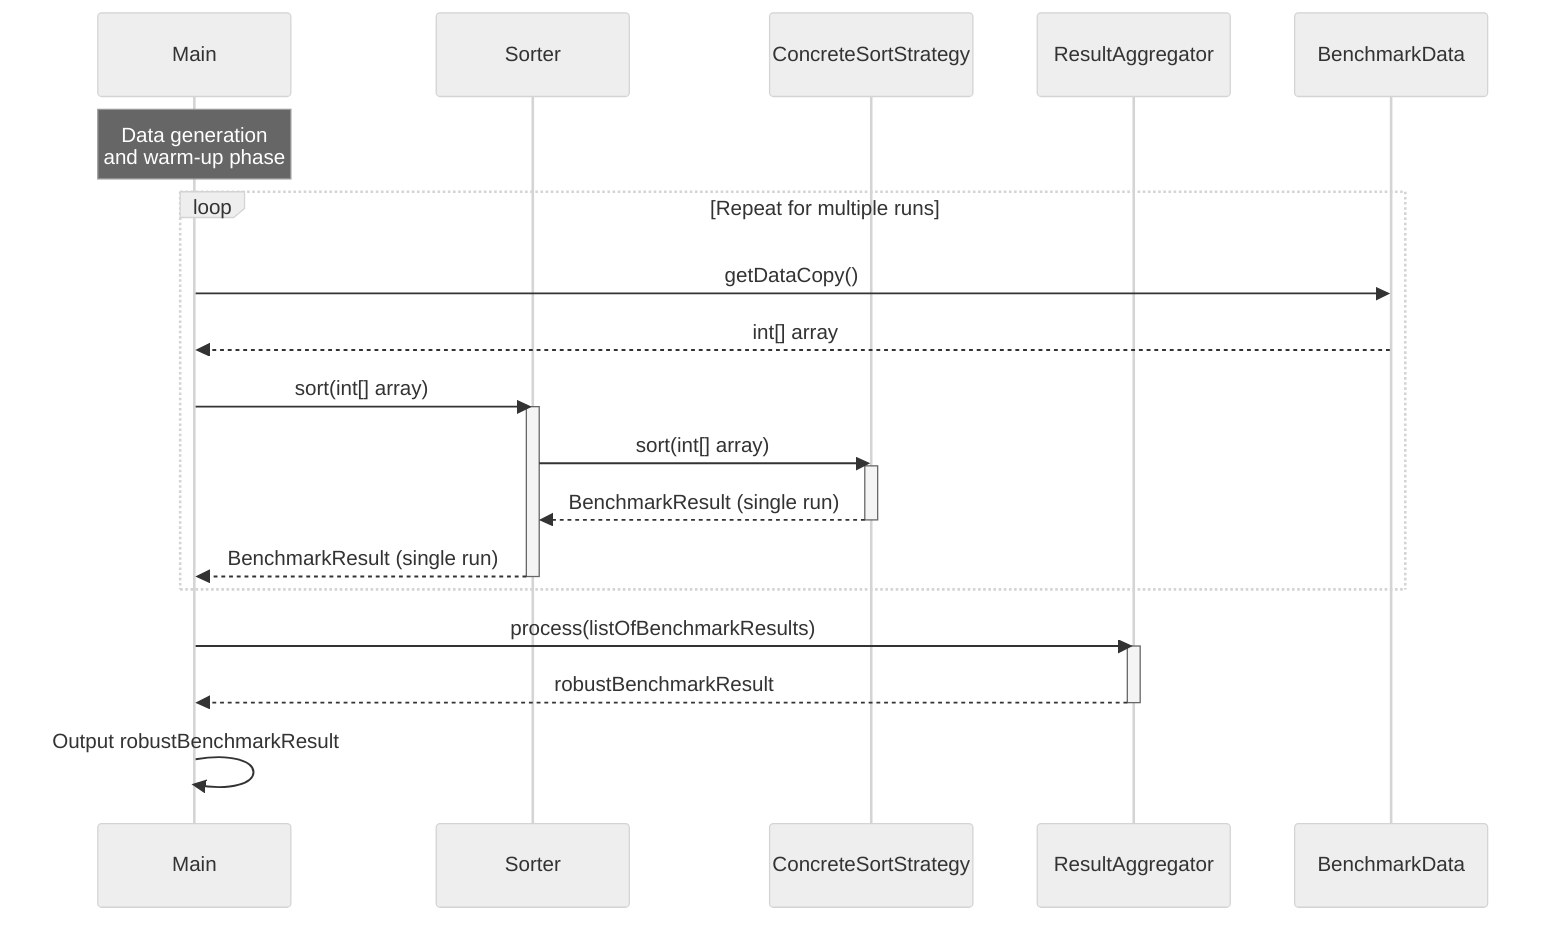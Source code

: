 %%{init: {'theme':'neutral'}}%%
sequenceDiagram
    participant Main
    participant Sorter
    participant ConcreteSortStrategy
    participant ResultAggregator
    participant BenchmarkData

    Note over Main: Data generation<br>and warm-up phase

    loop Repeat for multiple runs
        Main->>BenchmarkData: getDataCopy()
        BenchmarkData-->>Main: int[] array
        Main->>Sorter: sort(int[] array)
        activate Sorter
        Sorter->>ConcreteSortStrategy: sort(int[] array)
        activate ConcreteSortStrategy
        ConcreteSortStrategy-->>Sorter: BenchmarkResult (single run)
        deactivate ConcreteSortStrategy
        Sorter-->>Main: BenchmarkResult (single run)
        deactivate Sorter
    end

    Main->>ResultAggregator: process(listOfBenchmarkResults)
    activate ResultAggregator
    ResultAggregator-->>Main: robustBenchmarkResult
    deactivate ResultAggregator

    Main->>Main: Output robustBenchmarkResult